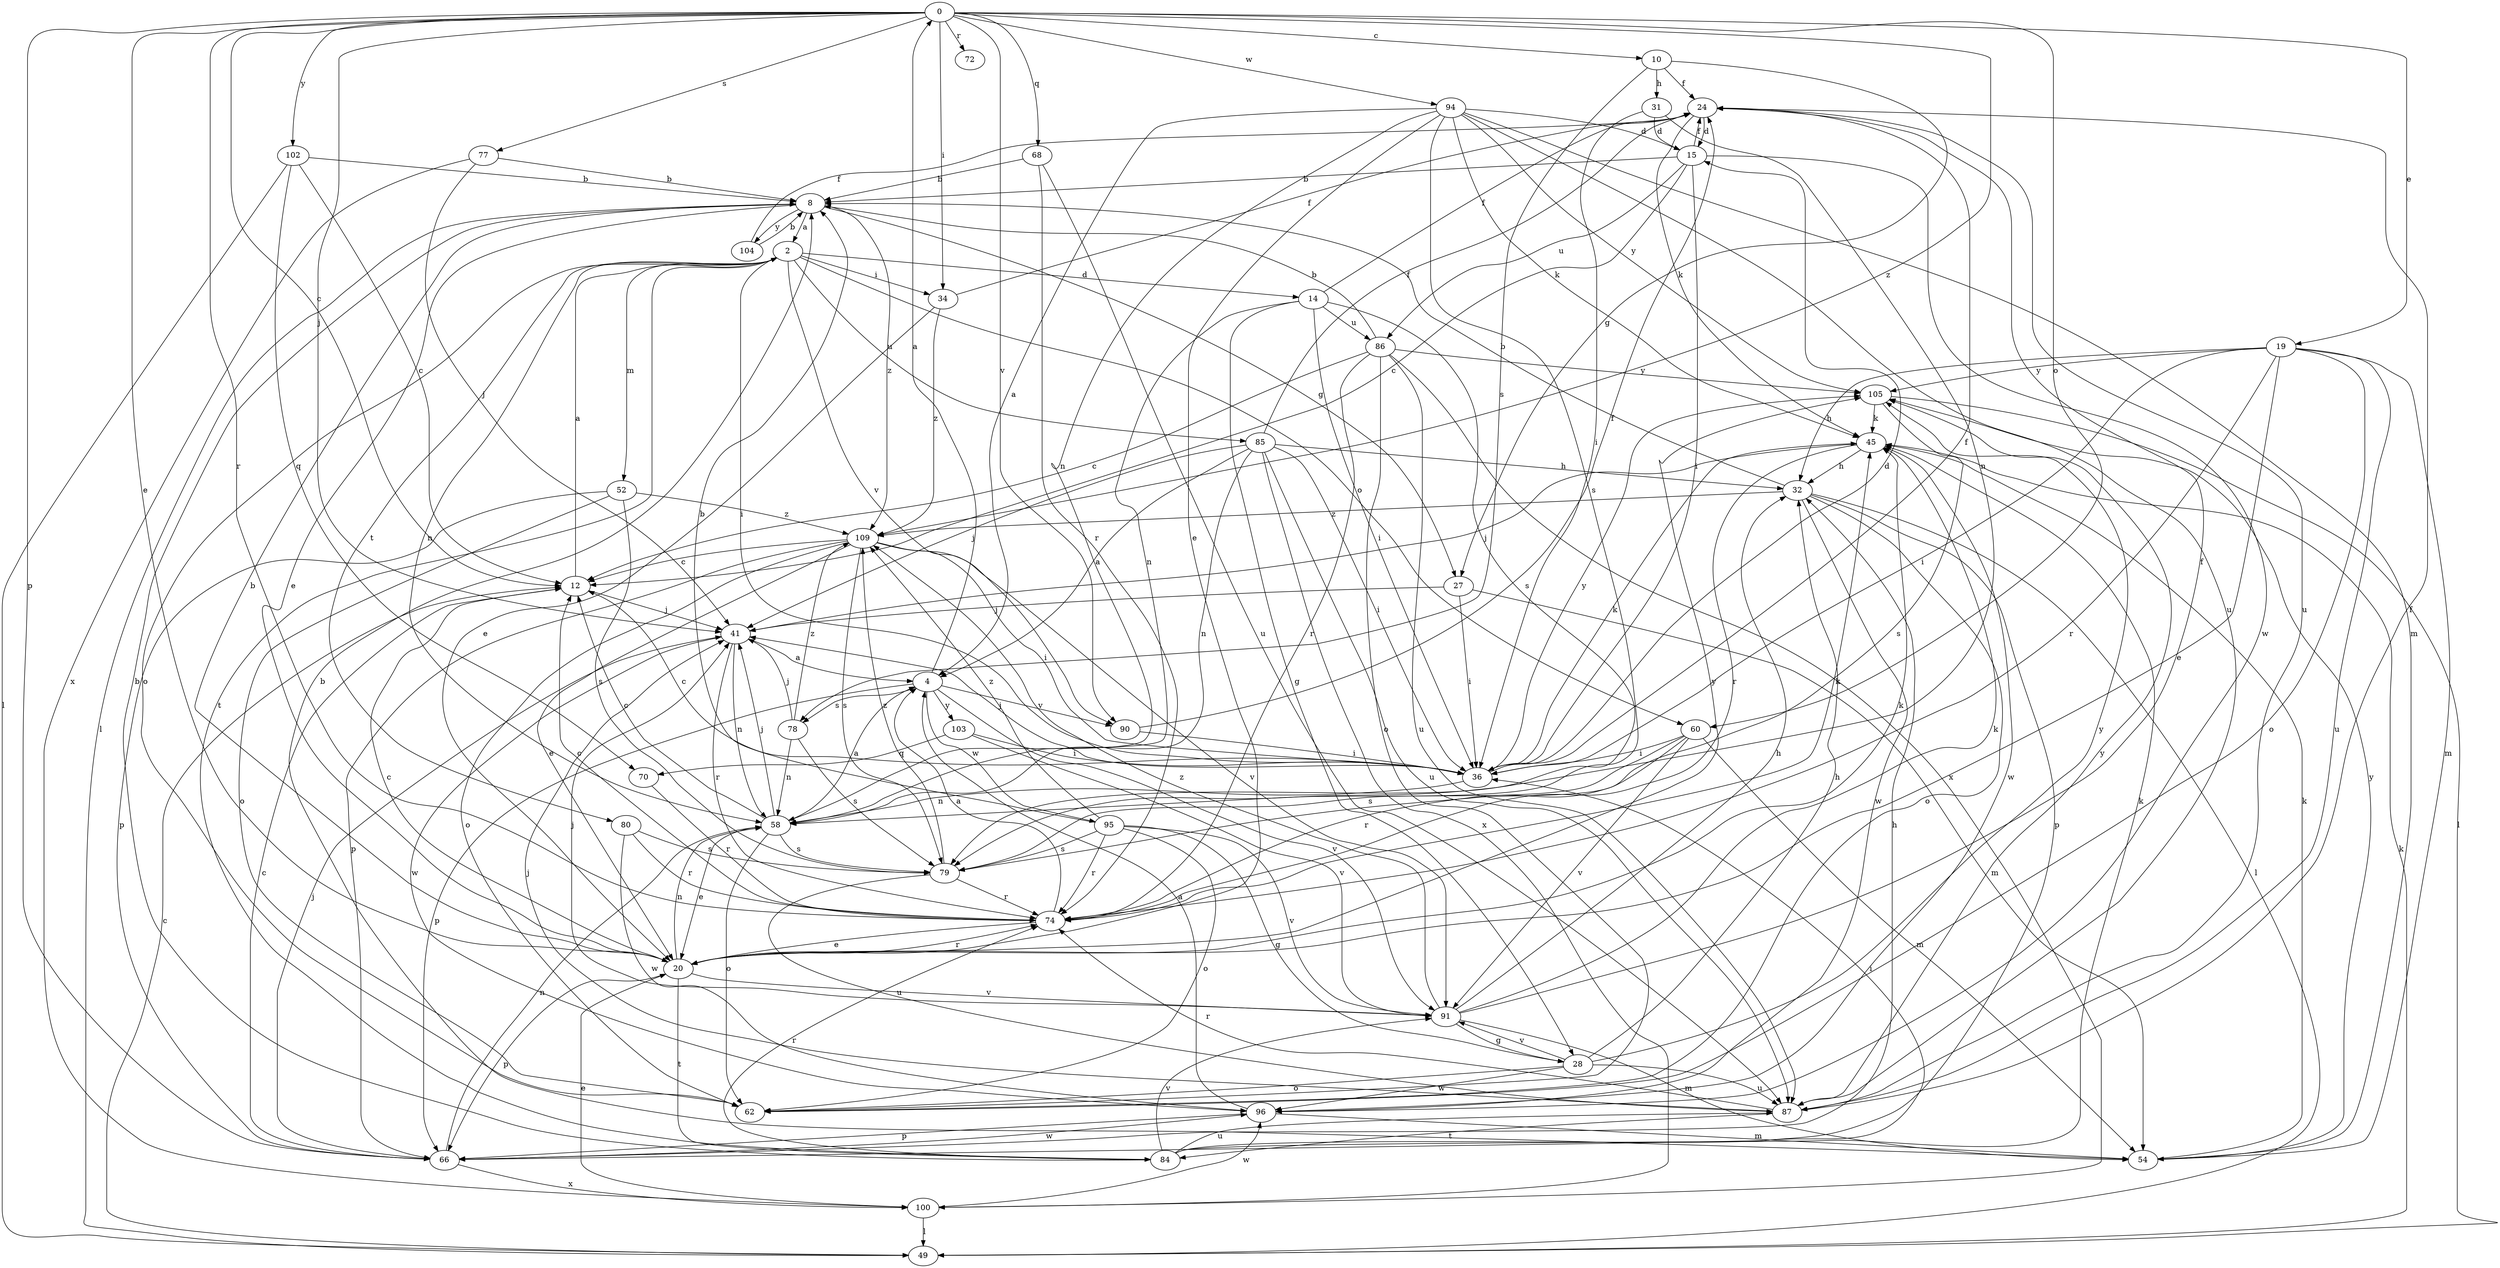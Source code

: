 strict digraph  {
0;
2;
4;
8;
10;
12;
14;
15;
19;
20;
24;
27;
28;
31;
32;
34;
36;
41;
45;
49;
52;
54;
58;
60;
62;
66;
68;
70;
72;
74;
77;
78;
79;
80;
84;
85;
86;
87;
90;
91;
94;
95;
96;
100;
102;
103;
104;
105;
109;
0 -> 10  [label=c];
0 -> 12  [label=c];
0 -> 19  [label=e];
0 -> 20  [label=e];
0 -> 34  [label=i];
0 -> 41  [label=j];
0 -> 60  [label=o];
0 -> 66  [label=p];
0 -> 68  [label=q];
0 -> 72  [label=r];
0 -> 74  [label=r];
0 -> 77  [label=s];
0 -> 90  [label=v];
0 -> 94  [label=w];
0 -> 102  [label=y];
0 -> 109  [label=z];
2 -> 14  [label=d];
2 -> 34  [label=i];
2 -> 36  [label=i];
2 -> 52  [label=m];
2 -> 58  [label=n];
2 -> 60  [label=o];
2 -> 62  [label=o];
2 -> 80  [label=t];
2 -> 84  [label=t];
2 -> 85  [label=u];
2 -> 90  [label=v];
4 -> 0  [label=a];
4 -> 66  [label=p];
4 -> 78  [label=s];
4 -> 90  [label=v];
4 -> 91  [label=v];
4 -> 95  [label=w];
4 -> 103  [label=y];
8 -> 2  [label=a];
8 -> 20  [label=e];
8 -> 27  [label=g];
8 -> 49  [label=l];
8 -> 104  [label=y];
8 -> 109  [label=z];
10 -> 24  [label=f];
10 -> 27  [label=g];
10 -> 31  [label=h];
10 -> 78  [label=s];
12 -> 2  [label=a];
12 -> 41  [label=j];
14 -> 24  [label=f];
14 -> 28  [label=g];
14 -> 36  [label=i];
14 -> 58  [label=n];
14 -> 79  [label=s];
14 -> 86  [label=u];
15 -> 8  [label=b];
15 -> 12  [label=c];
15 -> 24  [label=f];
15 -> 36  [label=i];
15 -> 86  [label=u];
15 -> 96  [label=w];
19 -> 20  [label=e];
19 -> 32  [label=h];
19 -> 36  [label=i];
19 -> 54  [label=m];
19 -> 62  [label=o];
19 -> 74  [label=r];
19 -> 87  [label=u];
19 -> 105  [label=y];
20 -> 8  [label=b];
20 -> 12  [label=c];
20 -> 45  [label=k];
20 -> 58  [label=n];
20 -> 66  [label=p];
20 -> 74  [label=r];
20 -> 84  [label=t];
20 -> 91  [label=v];
20 -> 105  [label=y];
24 -> 15  [label=d];
24 -> 45  [label=k];
24 -> 87  [label=u];
27 -> 36  [label=i];
27 -> 41  [label=j];
27 -> 54  [label=m];
28 -> 32  [label=h];
28 -> 62  [label=o];
28 -> 87  [label=u];
28 -> 91  [label=v];
28 -> 96  [label=w];
28 -> 105  [label=y];
31 -> 15  [label=d];
31 -> 36  [label=i];
31 -> 58  [label=n];
32 -> 8  [label=b];
32 -> 49  [label=l];
32 -> 62  [label=o];
32 -> 66  [label=p];
32 -> 96  [label=w];
32 -> 109  [label=z];
34 -> 20  [label=e];
34 -> 24  [label=f];
34 -> 109  [label=z];
36 -> 12  [label=c];
36 -> 15  [label=d];
36 -> 24  [label=f];
36 -> 41  [label=j];
36 -> 45  [label=k];
36 -> 58  [label=n];
36 -> 105  [label=y];
41 -> 4  [label=a];
41 -> 58  [label=n];
41 -> 74  [label=r];
41 -> 96  [label=w];
45 -> 32  [label=h];
45 -> 41  [label=j];
45 -> 74  [label=r];
45 -> 96  [label=w];
49 -> 12  [label=c];
49 -> 45  [label=k];
52 -> 62  [label=o];
52 -> 66  [label=p];
52 -> 79  [label=s];
52 -> 109  [label=z];
54 -> 8  [label=b];
54 -> 45  [label=k];
54 -> 105  [label=y];
58 -> 4  [label=a];
58 -> 12  [label=c];
58 -> 20  [label=e];
58 -> 41  [label=j];
58 -> 62  [label=o];
58 -> 79  [label=s];
60 -> 36  [label=i];
60 -> 54  [label=m];
60 -> 74  [label=r];
60 -> 79  [label=s];
60 -> 91  [label=v];
66 -> 12  [label=c];
66 -> 32  [label=h];
66 -> 41  [label=j];
66 -> 58  [label=n];
66 -> 96  [label=w];
66 -> 100  [label=x];
68 -> 8  [label=b];
68 -> 74  [label=r];
68 -> 87  [label=u];
70 -> 74  [label=r];
74 -> 4  [label=a];
74 -> 12  [label=c];
74 -> 20  [label=e];
74 -> 45  [label=k];
77 -> 8  [label=b];
77 -> 41  [label=j];
77 -> 100  [label=x];
78 -> 41  [label=j];
78 -> 58  [label=n];
78 -> 79  [label=s];
78 -> 109  [label=z];
79 -> 74  [label=r];
79 -> 87  [label=u];
79 -> 109  [label=z];
80 -> 74  [label=r];
80 -> 79  [label=s];
80 -> 96  [label=w];
84 -> 8  [label=b];
84 -> 36  [label=i];
84 -> 45  [label=k];
84 -> 74  [label=r];
84 -> 87  [label=u];
84 -> 91  [label=v];
85 -> 4  [label=a];
85 -> 24  [label=f];
85 -> 32  [label=h];
85 -> 36  [label=i];
85 -> 41  [label=j];
85 -> 58  [label=n];
85 -> 87  [label=u];
85 -> 100  [label=x];
86 -> 8  [label=b];
86 -> 12  [label=c];
86 -> 62  [label=o];
86 -> 74  [label=r];
86 -> 87  [label=u];
86 -> 100  [label=x];
86 -> 105  [label=y];
87 -> 24  [label=f];
87 -> 41  [label=j];
87 -> 74  [label=r];
87 -> 84  [label=t];
87 -> 105  [label=y];
90 -> 24  [label=f];
90 -> 36  [label=i];
91 -> 24  [label=f];
91 -> 28  [label=g];
91 -> 32  [label=h];
91 -> 41  [label=j];
91 -> 45  [label=k];
91 -> 54  [label=m];
91 -> 109  [label=z];
94 -> 4  [label=a];
94 -> 15  [label=d];
94 -> 20  [label=e];
94 -> 45  [label=k];
94 -> 54  [label=m];
94 -> 58  [label=n];
94 -> 79  [label=s];
94 -> 87  [label=u];
94 -> 105  [label=y];
95 -> 8  [label=b];
95 -> 28  [label=g];
95 -> 62  [label=o];
95 -> 74  [label=r];
95 -> 79  [label=s];
95 -> 91  [label=v];
95 -> 109  [label=z];
96 -> 4  [label=a];
96 -> 54  [label=m];
96 -> 66  [label=p];
100 -> 20  [label=e];
100 -> 49  [label=l];
100 -> 96  [label=w];
102 -> 8  [label=b];
102 -> 12  [label=c];
102 -> 49  [label=l];
102 -> 70  [label=q];
103 -> 36  [label=i];
103 -> 70  [label=q];
103 -> 91  [label=v];
104 -> 8  [label=b];
104 -> 24  [label=f];
105 -> 45  [label=k];
105 -> 49  [label=l];
105 -> 79  [label=s];
109 -> 12  [label=c];
109 -> 20  [label=e];
109 -> 36  [label=i];
109 -> 62  [label=o];
109 -> 66  [label=p];
109 -> 79  [label=s];
109 -> 91  [label=v];
}
